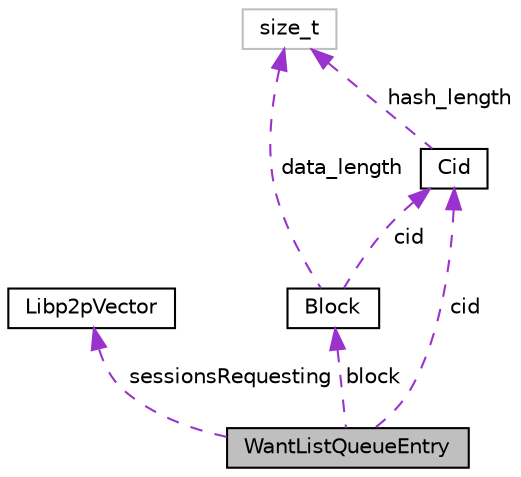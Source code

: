 digraph "WantListQueueEntry"
{
  edge [fontname="Helvetica",fontsize="10",labelfontname="Helvetica",labelfontsize="10"];
  node [fontname="Helvetica",fontsize="10",shape=record];
  Node1 [label="WantListQueueEntry",height=0.2,width=0.4,color="black", fillcolor="grey75", style="filled", fontcolor="black"];
  Node2 -> Node1 [dir="back",color="darkorchid3",fontsize="10",style="dashed",label=" sessionsRequesting" ,fontname="Helvetica"];
  Node2 [label="Libp2pVector",height=0.2,width=0.4,color="black", fillcolor="white", style="filled",URL="$struct_libp2p_vector.html"];
  Node3 -> Node1 [dir="back",color="darkorchid3",fontsize="10",style="dashed",label=" block" ,fontname="Helvetica"];
  Node3 [label="Block",height=0.2,width=0.4,color="black", fillcolor="white", style="filled",URL="$struct_block.html"];
  Node4 -> Node3 [dir="back",color="darkorchid3",fontsize="10",style="dashed",label=" cid" ,fontname="Helvetica"];
  Node4 [label="Cid",height=0.2,width=0.4,color="black", fillcolor="white", style="filled",URL="$struct_cid.html"];
  Node5 -> Node4 [dir="back",color="darkorchid3",fontsize="10",style="dashed",label=" hash_length" ,fontname="Helvetica"];
  Node5 [label="size_t",height=0.2,width=0.4,color="grey75", fillcolor="white", style="filled"];
  Node5 -> Node3 [dir="back",color="darkorchid3",fontsize="10",style="dashed",label=" data_length" ,fontname="Helvetica"];
  Node4 -> Node1 [dir="back",color="darkorchid3",fontsize="10",style="dashed",label=" cid" ,fontname="Helvetica"];
}
